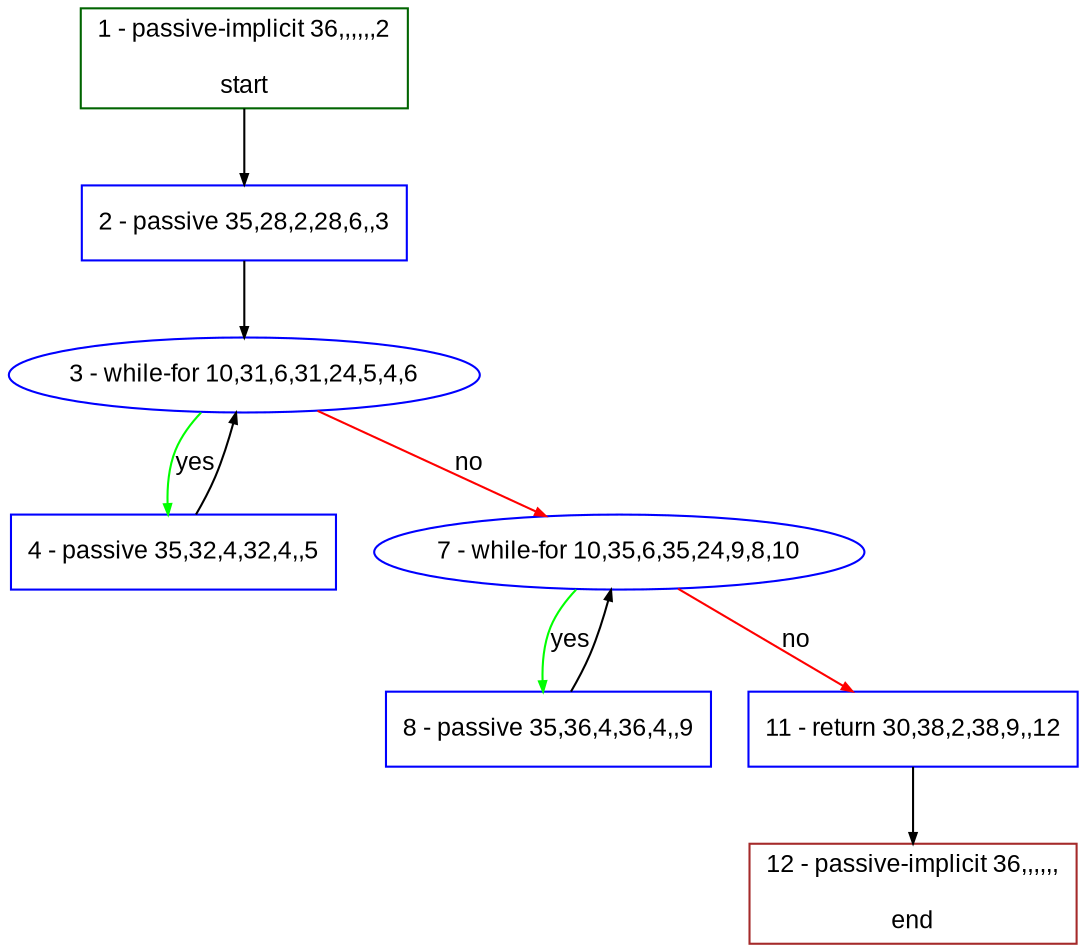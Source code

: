 digraph "" {
  graph [bgcolor="white", fillcolor="#FFFFCC", pack="true", packmode="clust", fontname="Arial", label="", fontsize="12", compound="true", style="rounded,filled"];
  node [node_initialized="no", fillcolor="white", fontname="Arial", label="", color="grey", fontsize="12", fixedsize="false", compound="true", shape="rectangle", style="filled"];
  edge [arrowtail="none", lhead="", fontcolor="black", fontname="Arial", label="", color="black", fontsize="12", arrowhead="normal", arrowsize="0.5", compound="true", ltail="", dir="forward"];
  __N1 [fillcolor="#ffffff", label="2 - passive 35,28,2,28,6,,3", color="#0000ff", shape="box", style="filled"];
  __N2 [fillcolor="#ffffff", label="1 - passive-implicit 36,,,,,,2\n\nstart", color="#006400", shape="box", style="filled"];
  __N3 [fillcolor="#ffffff", label="3 - while-for 10,31,6,31,24,5,4,6", color="#0000ff", shape="oval", style="filled"];
  __N4 [fillcolor="#ffffff", label="4 - passive 35,32,4,32,4,,5", color="#0000ff", shape="box", style="filled"];
  __N5 [fillcolor="#ffffff", label="7 - while-for 10,35,6,35,24,9,8,10", color="#0000ff", shape="oval", style="filled"];
  __N6 [fillcolor="#ffffff", label="8 - passive 35,36,4,36,4,,9", color="#0000ff", shape="box", style="filled"];
  __N7 [fillcolor="#ffffff", label="11 - return 30,38,2,38,9,,12", color="#0000ff", shape="box", style="filled"];
  __N8 [fillcolor="#ffffff", label="12 - passive-implicit 36,,,,,,\n\nend", color="#a52a2a", shape="box", style="filled"];
  __N2 -> __N1 [arrowtail="none", color="#000000", label="", arrowhead="normal", dir="forward"];
  __N1 -> __N3 [arrowtail="none", color="#000000", label="", arrowhead="normal", dir="forward"];
  __N3 -> __N4 [arrowtail="none", color="#00ff00", label="yes", arrowhead="normal", dir="forward"];
  __N4 -> __N3 [arrowtail="none", color="#000000", label="", arrowhead="normal", dir="forward"];
  __N3 -> __N5 [arrowtail="none", color="#ff0000", label="no", arrowhead="normal", dir="forward"];
  __N5 -> __N6 [arrowtail="none", color="#00ff00", label="yes", arrowhead="normal", dir="forward"];
  __N6 -> __N5 [arrowtail="none", color="#000000", label="", arrowhead="normal", dir="forward"];
  __N5 -> __N7 [arrowtail="none", color="#ff0000", label="no", arrowhead="normal", dir="forward"];
  __N7 -> __N8 [arrowtail="none", color="#000000", label="", arrowhead="normal", dir="forward"];
}
